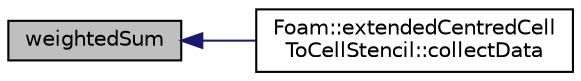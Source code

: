 digraph "weightedSum"
{
  bgcolor="transparent";
  edge [fontname="Helvetica",fontsize="10",labelfontname="Helvetica",labelfontsize="10"];
  node [fontname="Helvetica",fontsize="10",shape=record];
  rankdir="LR";
  Node1 [label="weightedSum",height=0.2,width=0.4,color="black", fillcolor="grey75", style="filled" fontcolor="black"];
  Node1 -> Node2 [dir="back",color="midnightblue",fontsize="10",style="solid",fontname="Helvetica"];
  Node2 [label="Foam::extendedCentredCell\lToCellStencil::collectData",height=0.2,width=0.4,color="black",URL="$classFoam_1_1extendedCentredCellToCellStencil.html#a70cdd5068e8cdd747dbe3d4d79652c2d",tooltip="Use map to get the data into stencil order. "];
}
